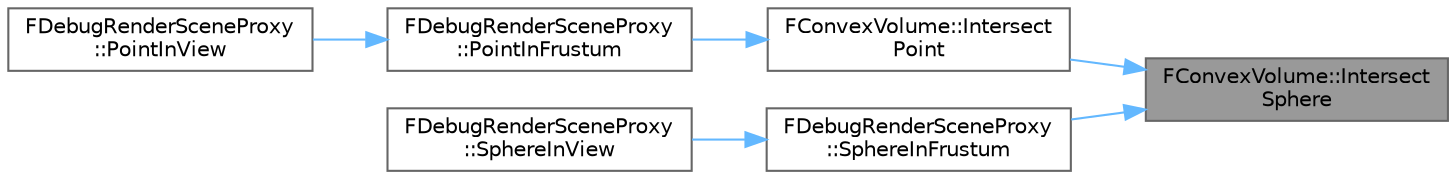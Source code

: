 digraph "FConvexVolume::IntersectSphere"
{
 // INTERACTIVE_SVG=YES
 // LATEX_PDF_SIZE
  bgcolor="transparent";
  edge [fontname=Helvetica,fontsize=10,labelfontname=Helvetica,labelfontsize=10];
  node [fontname=Helvetica,fontsize=10,shape=box,height=0.2,width=0.4];
  rankdir="RL";
  Node1 [id="Node000001",label="FConvexVolume::Intersect\lSphere",height=0.2,width=0.4,color="gray40", fillcolor="grey60", style="filled", fontcolor="black",tooltip="Intersection test with a sphere."];
  Node1 -> Node2 [id="edge1_Node000001_Node000002",dir="back",color="steelblue1",style="solid",tooltip=" "];
  Node2 [id="Node000002",label="FConvexVolume::Intersect\lPoint",height=0.2,width=0.4,color="grey40", fillcolor="white", style="filled",URL="$d3/d5e/structFConvexVolume.html#afda1d1ebdf73482a71ed24d49c77ba41",tooltip="Determines whether the given point lies inside the convex volume."];
  Node2 -> Node3 [id="edge2_Node000002_Node000003",dir="back",color="steelblue1",style="solid",tooltip=" "];
  Node3 [id="Node000003",label="FDebugRenderSceneProxy\l::PointInFrustum",height=0.2,width=0.4,color="grey40", fillcolor="white", style="filled",URL="$d2/dcd/classFDebugRenderSceneProxy.html#a98d957409967f21879ae1f8ae0372a7a",tooltip=" "];
  Node3 -> Node4 [id="edge3_Node000003_Node000004",dir="back",color="steelblue1",style="solid",tooltip=" "];
  Node4 [id="Node000004",label="FDebugRenderSceneProxy\l::PointInView",height=0.2,width=0.4,color="grey40", fillcolor="white", style="filled",URL="$d2/dcd/classFDebugRenderSceneProxy.html#afa97cb4d6eb942931b84ecccf68e1987",tooltip=" "];
  Node1 -> Node5 [id="edge4_Node000001_Node000005",dir="back",color="steelblue1",style="solid",tooltip=" "];
  Node5 [id="Node000005",label="FDebugRenderSceneProxy\l::SphereInFrustum",height=0.2,width=0.4,color="grey40", fillcolor="white", style="filled",URL="$d2/dcd/classFDebugRenderSceneProxy.html#a366056a8568c9f3c8fdaa78ef008f69b",tooltip=" "];
  Node5 -> Node6 [id="edge5_Node000005_Node000006",dir="back",color="steelblue1",style="solid",tooltip=" "];
  Node6 [id="Node000006",label="FDebugRenderSceneProxy\l::SphereInView",height=0.2,width=0.4,color="grey40", fillcolor="white", style="filled",URL="$d2/dcd/classFDebugRenderSceneProxy.html#a32620f3dc66f90095004f4f441a40c8a",tooltip=" "];
}
